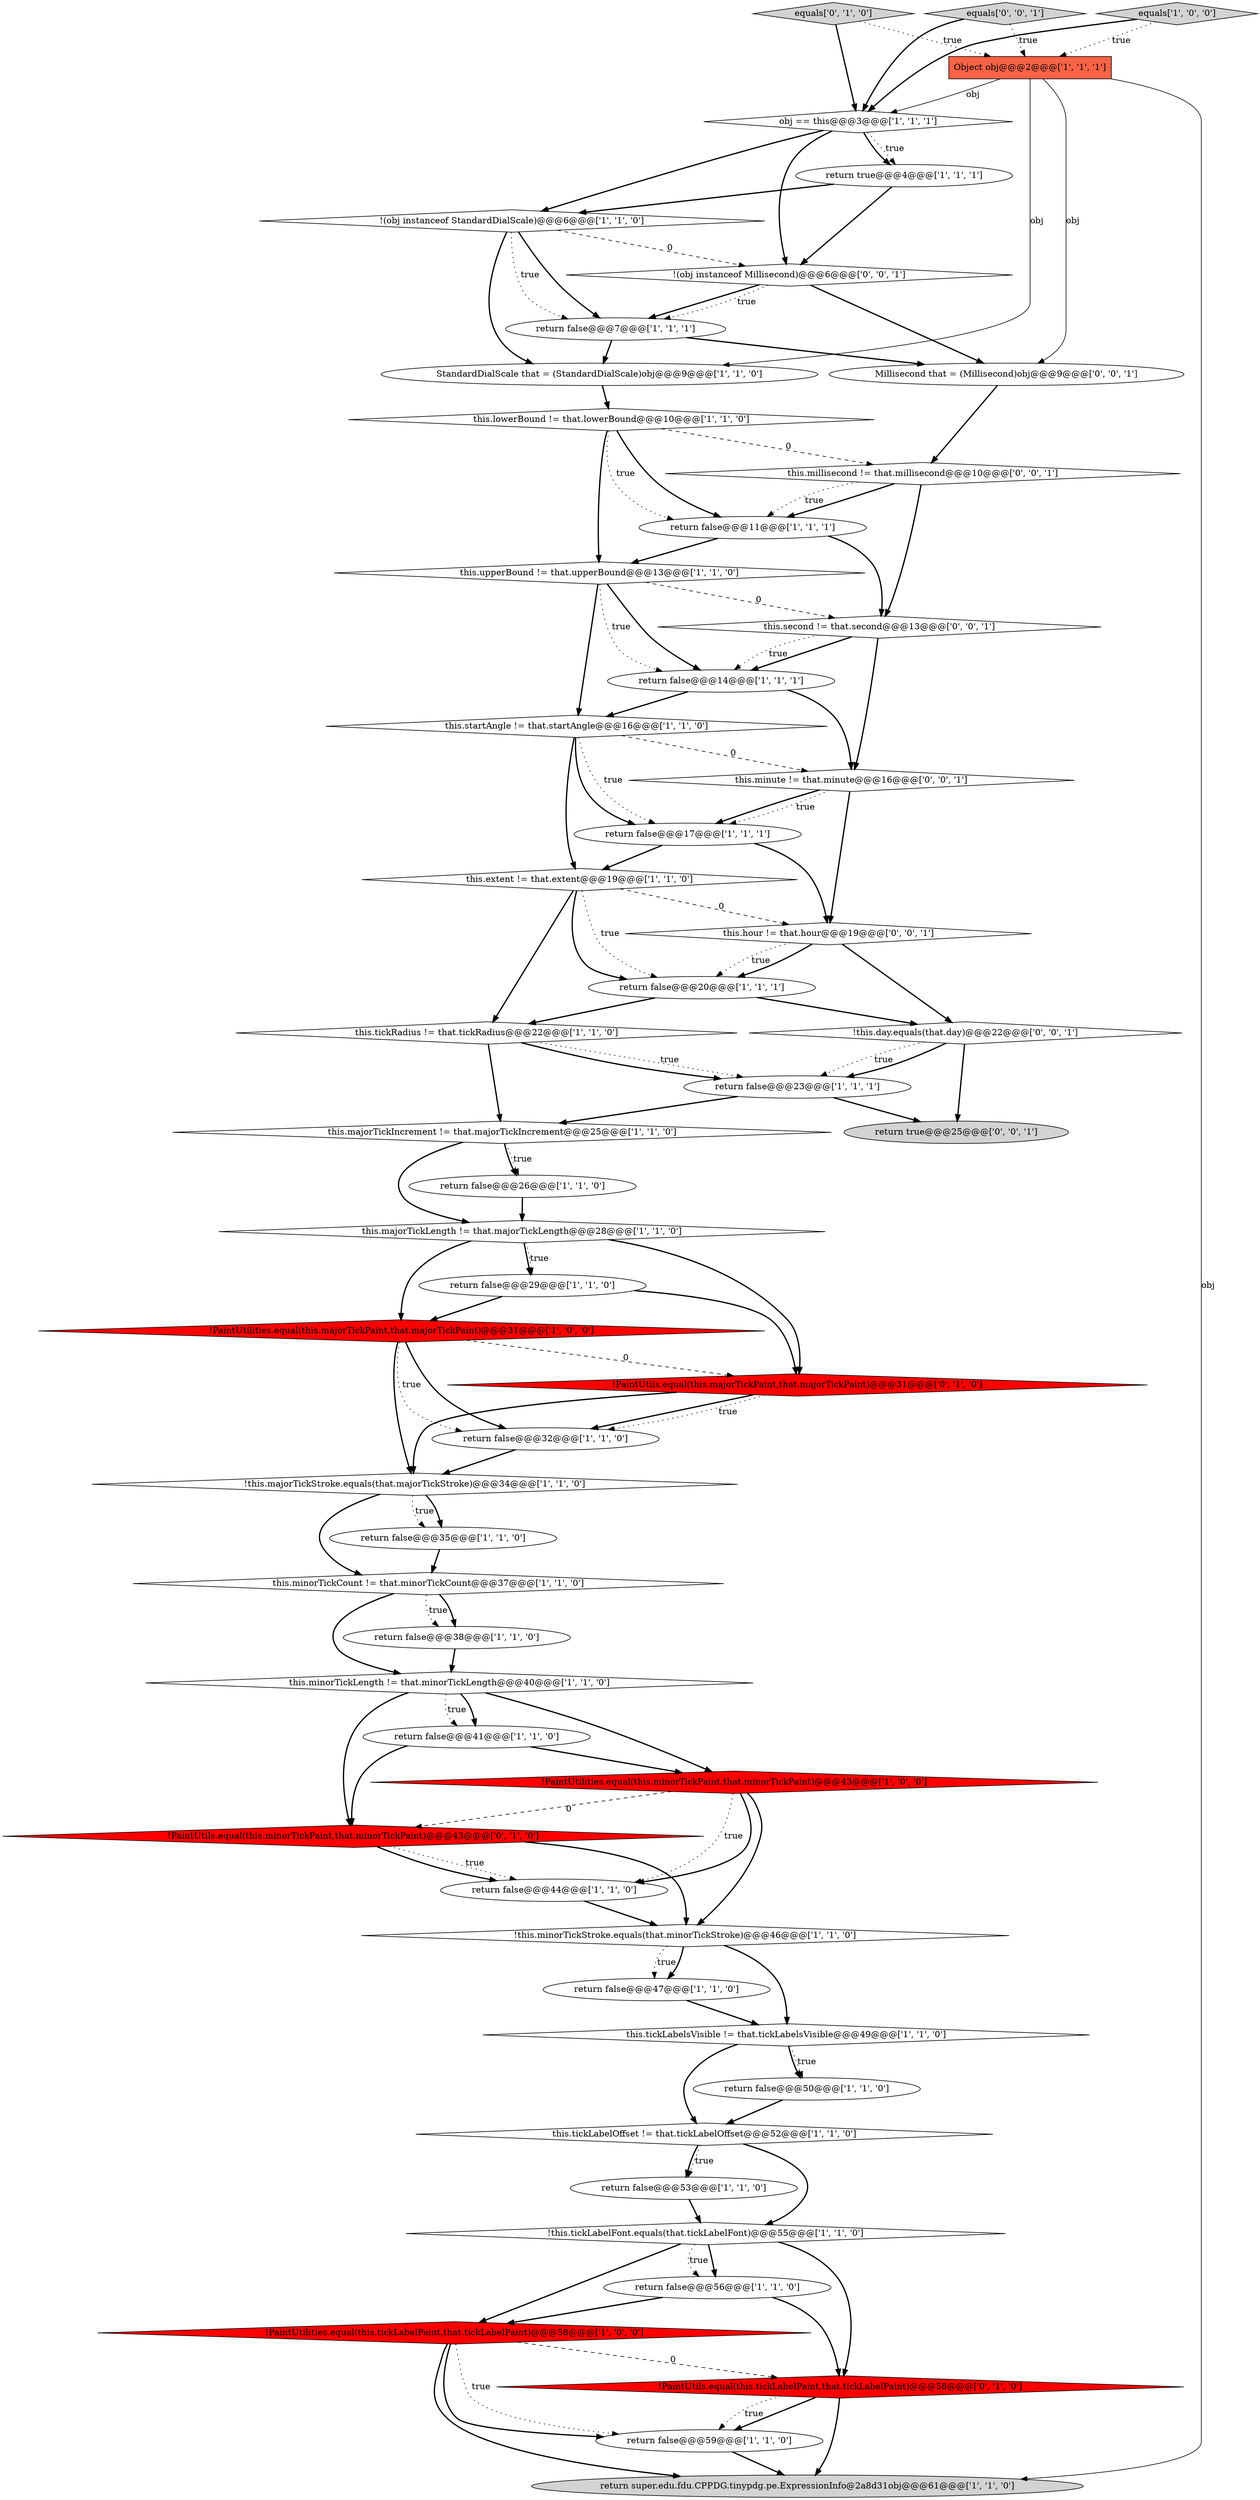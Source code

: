 digraph {
1 [style = filled, label = "!this.majorTickStroke.equals(that.majorTickStroke)@@@34@@@['1', '1', '0']", fillcolor = white, shape = diamond image = "AAA0AAABBB1BBB"];
42 [style = filled, label = "!PaintUtils.equal(this.tickLabelPaint,that.tickLabelPaint)@@@58@@@['0', '1', '0']", fillcolor = red, shape = diamond image = "AAA1AAABBB2BBB"];
9 [style = filled, label = "return false@@@20@@@['1', '1', '1']", fillcolor = white, shape = ellipse image = "AAA0AAABBB1BBB"];
31 [style = filled, label = "return false@@@11@@@['1', '1', '1']", fillcolor = white, shape = ellipse image = "AAA0AAABBB1BBB"];
33 [style = filled, label = "!PaintUtilities.equal(this.minorTickPaint,that.minorTickPaint)@@@43@@@['1', '0', '0']", fillcolor = red, shape = diamond image = "AAA1AAABBB1BBB"];
48 [style = filled, label = "this.second != that.second@@@13@@@['0', '0', '1']", fillcolor = white, shape = diamond image = "AAA0AAABBB3BBB"];
29 [style = filled, label = "return false@@@53@@@['1', '1', '0']", fillcolor = white, shape = ellipse image = "AAA0AAABBB1BBB"];
47 [style = filled, label = "Millisecond that = (Millisecond)obj@@@9@@@['0', '0', '1']", fillcolor = white, shape = ellipse image = "AAA0AAABBB3BBB"];
52 [style = filled, label = "!(obj instanceof Millisecond)@@@6@@@['0', '0', '1']", fillcolor = white, shape = diamond image = "AAA0AAABBB3BBB"];
7 [style = filled, label = "StandardDialScale that = (StandardDialScale)obj@@@9@@@['1', '1', '0']", fillcolor = white, shape = ellipse image = "AAA0AAABBB1BBB"];
36 [style = filled, label = "Object obj@@@2@@@['1', '1', '1']", fillcolor = tomato, shape = box image = "AAA0AAABBB1BBB"];
53 [style = filled, label = "!this.day.equals(that.day)@@@22@@@['0', '0', '1']", fillcolor = white, shape = diamond image = "AAA0AAABBB3BBB"];
4 [style = filled, label = "return false@@@29@@@['1', '1', '0']", fillcolor = white, shape = ellipse image = "AAA0AAABBB1BBB"];
54 [style = filled, label = "this.hour != that.hour@@@19@@@['0', '0', '1']", fillcolor = white, shape = diamond image = "AAA0AAABBB3BBB"];
35 [style = filled, label = "return super.edu.fdu.CPPDG.tinypdg.pe.ExpressionInfo@2a8d31obj@@@61@@@['1', '1', '0']", fillcolor = lightgray, shape = ellipse image = "AAA0AAABBB1BBB"];
28 [style = filled, label = "return false@@@41@@@['1', '1', '0']", fillcolor = white, shape = ellipse image = "AAA0AAABBB1BBB"];
5 [style = filled, label = "!this.tickLabelFont.equals(that.tickLabelFont)@@@55@@@['1', '1', '0']", fillcolor = white, shape = diamond image = "AAA0AAABBB1BBB"];
34 [style = filled, label = "!PaintUtilities.equal(this.tickLabelPaint,that.tickLabelPaint)@@@58@@@['1', '0', '0']", fillcolor = red, shape = diamond image = "AAA1AAABBB1BBB"];
45 [style = filled, label = "equals['0', '1', '0']", fillcolor = lightgray, shape = diamond image = "AAA0AAABBB2BBB"];
26 [style = filled, label = "return false@@@44@@@['1', '1', '0']", fillcolor = white, shape = ellipse image = "AAA0AAABBB1BBB"];
51 [style = filled, label = "equals['0', '0', '1']", fillcolor = lightgray, shape = diamond image = "AAA0AAABBB3BBB"];
2 [style = filled, label = "this.minorTickLength != that.minorTickLength@@@40@@@['1', '1', '0']", fillcolor = white, shape = diamond image = "AAA0AAABBB1BBB"];
3 [style = filled, label = "this.majorTickIncrement != that.majorTickIncrement@@@25@@@['1', '1', '0']", fillcolor = white, shape = diamond image = "AAA0AAABBB1BBB"];
12 [style = filled, label = "return false@@@47@@@['1', '1', '0']", fillcolor = white, shape = ellipse image = "AAA0AAABBB1BBB"];
16 [style = filled, label = "this.tickLabelOffset != that.tickLabelOffset@@@52@@@['1', '1', '0']", fillcolor = white, shape = diamond image = "AAA0AAABBB1BBB"];
39 [style = filled, label = "return false@@@17@@@['1', '1', '1']", fillcolor = white, shape = ellipse image = "AAA0AAABBB1BBB"];
43 [style = filled, label = "!PaintUtils.equal(this.majorTickPaint,that.majorTickPaint)@@@31@@@['0', '1', '0']", fillcolor = red, shape = diamond image = "AAA1AAABBB2BBB"];
17 [style = filled, label = "return false@@@14@@@['1', '1', '1']", fillcolor = white, shape = ellipse image = "AAA0AAABBB1BBB"];
30 [style = filled, label = "return false@@@50@@@['1', '1', '0']", fillcolor = white, shape = ellipse image = "AAA0AAABBB1BBB"];
32 [style = filled, label = "return true@@@4@@@['1', '1', '1']", fillcolor = white, shape = ellipse image = "AAA0AAABBB1BBB"];
18 [style = filled, label = "this.tickLabelsVisible != that.tickLabelsVisible@@@49@@@['1', '1', '0']", fillcolor = white, shape = diamond image = "AAA0AAABBB1BBB"];
20 [style = filled, label = "return false@@@56@@@['1', '1', '0']", fillcolor = white, shape = ellipse image = "AAA0AAABBB1BBB"];
15 [style = filled, label = "return false@@@59@@@['1', '1', '0']", fillcolor = white, shape = ellipse image = "AAA0AAABBB1BBB"];
37 [style = filled, label = "return false@@@32@@@['1', '1', '0']", fillcolor = white, shape = ellipse image = "AAA0AAABBB1BBB"];
49 [style = filled, label = "this.millisecond != that.millisecond@@@10@@@['0', '0', '1']", fillcolor = white, shape = diamond image = "AAA0AAABBB3BBB"];
10 [style = filled, label = "!PaintUtilities.equal(this.majorTickPaint,that.majorTickPaint)@@@31@@@['1', '0', '0']", fillcolor = red, shape = diamond image = "AAA1AAABBB1BBB"];
8 [style = filled, label = "obj == this@@@3@@@['1', '1', '1']", fillcolor = white, shape = diamond image = "AAA0AAABBB1BBB"];
44 [style = filled, label = "!PaintUtils.equal(this.minorTickPaint,that.minorTickPaint)@@@43@@@['0', '1', '0']", fillcolor = red, shape = diamond image = "AAA1AAABBB2BBB"];
6 [style = filled, label = "!this.minorTickStroke.equals(that.minorTickStroke)@@@46@@@['1', '1', '0']", fillcolor = white, shape = diamond image = "AAA0AAABBB1BBB"];
40 [style = filled, label = "equals['1', '0', '0']", fillcolor = lightgray, shape = diamond image = "AAA0AAABBB1BBB"];
50 [style = filled, label = "this.minute != that.minute@@@16@@@['0', '0', '1']", fillcolor = white, shape = diamond image = "AAA0AAABBB3BBB"];
11 [style = filled, label = "this.minorTickCount != that.minorTickCount@@@37@@@['1', '1', '0']", fillcolor = white, shape = diamond image = "AAA0AAABBB1BBB"];
19 [style = filled, label = "this.upperBound != that.upperBound@@@13@@@['1', '1', '0']", fillcolor = white, shape = diamond image = "AAA0AAABBB1BBB"];
0 [style = filled, label = "this.majorTickLength != that.majorTickLength@@@28@@@['1', '1', '0']", fillcolor = white, shape = diamond image = "AAA0AAABBB1BBB"];
27 [style = filled, label = "this.lowerBound != that.lowerBound@@@10@@@['1', '1', '0']", fillcolor = white, shape = diamond image = "AAA0AAABBB1BBB"];
25 [style = filled, label = "return false@@@23@@@['1', '1', '1']", fillcolor = white, shape = ellipse image = "AAA0AAABBB1BBB"];
38 [style = filled, label = "!(obj instanceof StandardDialScale)@@@6@@@['1', '1', '0']", fillcolor = white, shape = diamond image = "AAA0AAABBB1BBB"];
46 [style = filled, label = "return true@@@25@@@['0', '0', '1']", fillcolor = lightgray, shape = ellipse image = "AAA0AAABBB3BBB"];
14 [style = filled, label = "return false@@@35@@@['1', '1', '0']", fillcolor = white, shape = ellipse image = "AAA0AAABBB1BBB"];
21 [style = filled, label = "return false@@@7@@@['1', '1', '1']", fillcolor = white, shape = ellipse image = "AAA0AAABBB1BBB"];
13 [style = filled, label = "this.startAngle != that.startAngle@@@16@@@['1', '1', '0']", fillcolor = white, shape = diamond image = "AAA0AAABBB1BBB"];
22 [style = filled, label = "return false@@@26@@@['1', '1', '0']", fillcolor = white, shape = ellipse image = "AAA0AAABBB1BBB"];
23 [style = filled, label = "return false@@@38@@@['1', '1', '0']", fillcolor = white, shape = ellipse image = "AAA0AAABBB1BBB"];
41 [style = filled, label = "this.tickRadius != that.tickRadius@@@22@@@['1', '1', '0']", fillcolor = white, shape = diamond image = "AAA0AAABBB1BBB"];
24 [style = filled, label = "this.extent != that.extent@@@19@@@['1', '1', '0']", fillcolor = white, shape = diamond image = "AAA0AAABBB1BBB"];
9->53 [style = bold, label=""];
29->5 [style = bold, label=""];
13->50 [style = dashed, label="0"];
5->20 [style = bold, label=""];
32->52 [style = bold, label=""];
51->36 [style = dotted, label="true"];
34->15 [style = bold, label=""];
18->30 [style = bold, label=""];
49->48 [style = bold, label=""];
39->24 [style = bold, label=""];
39->54 [style = bold, label=""];
40->36 [style = dotted, label="true"];
33->26 [style = dotted, label="true"];
5->34 [style = bold, label=""];
47->49 [style = bold, label=""];
38->21 [style = dotted, label="true"];
52->47 [style = bold, label=""];
36->47 [style = solid, label="obj"];
22->0 [style = bold, label=""];
38->7 [style = bold, label=""];
43->1 [style = bold, label=""];
2->44 [style = bold, label=""];
31->48 [style = bold, label=""];
12->18 [style = bold, label=""];
54->53 [style = bold, label=""];
27->19 [style = bold, label=""];
52->21 [style = bold, label=""];
50->54 [style = bold, label=""];
14->11 [style = bold, label=""];
2->28 [style = bold, label=""];
42->15 [style = bold, label=""];
13->39 [style = dotted, label="true"];
54->9 [style = dotted, label="true"];
33->44 [style = dashed, label="0"];
52->21 [style = dotted, label="true"];
19->17 [style = dotted, label="true"];
20->34 [style = bold, label=""];
37->1 [style = bold, label=""];
16->29 [style = bold, label=""];
25->3 [style = bold, label=""];
48->50 [style = bold, label=""];
27->31 [style = bold, label=""];
44->26 [style = dotted, label="true"];
26->6 [style = bold, label=""];
48->17 [style = bold, label=""];
2->28 [style = dotted, label="true"];
8->38 [style = bold, label=""];
50->39 [style = bold, label=""];
15->35 [style = bold, label=""];
3->0 [style = bold, label=""];
1->11 [style = bold, label=""];
19->13 [style = bold, label=""];
49->31 [style = bold, label=""];
19->48 [style = dashed, label="0"];
2->33 [style = bold, label=""];
21->7 [style = bold, label=""];
10->43 [style = dashed, label="0"];
6->12 [style = dotted, label="true"];
34->35 [style = bold, label=""];
10->1 [style = bold, label=""];
4->10 [style = bold, label=""];
21->47 [style = bold, label=""];
13->24 [style = bold, label=""];
6->18 [style = bold, label=""];
38->52 [style = dashed, label="0"];
41->25 [style = dotted, label="true"];
53->25 [style = dotted, label="true"];
0->4 [style = dotted, label="true"];
0->43 [style = bold, label=""];
13->39 [style = bold, label=""];
19->17 [style = bold, label=""];
8->52 [style = bold, label=""];
24->41 [style = bold, label=""];
33->26 [style = bold, label=""];
36->35 [style = solid, label="obj"];
53->46 [style = bold, label=""];
50->39 [style = dotted, label="true"];
17->50 [style = bold, label=""];
27->31 [style = dotted, label="true"];
45->8 [style = bold, label=""];
34->15 [style = dotted, label="true"];
42->15 [style = dotted, label="true"];
16->5 [style = bold, label=""];
20->42 [style = bold, label=""];
17->13 [style = bold, label=""];
23->2 [style = bold, label=""];
51->8 [style = bold, label=""];
16->29 [style = dotted, label="true"];
10->37 [style = dotted, label="true"];
31->19 [style = bold, label=""];
24->9 [style = bold, label=""];
34->42 [style = dashed, label="0"];
10->37 [style = bold, label=""];
18->16 [style = bold, label=""];
6->12 [style = bold, label=""];
53->25 [style = bold, label=""];
4->43 [style = bold, label=""];
44->6 [style = bold, label=""];
27->49 [style = dashed, label="0"];
8->32 [style = bold, label=""];
33->6 [style = bold, label=""];
41->3 [style = bold, label=""];
11->23 [style = dotted, label="true"];
36->7 [style = solid, label="obj"];
24->9 [style = dotted, label="true"];
49->31 [style = dotted, label="true"];
43->37 [style = bold, label=""];
1->14 [style = dotted, label="true"];
25->46 [style = bold, label=""];
8->32 [style = dotted, label="true"];
3->22 [style = bold, label=""];
11->2 [style = bold, label=""];
42->35 [style = bold, label=""];
9->41 [style = bold, label=""];
32->38 [style = bold, label=""];
0->10 [style = bold, label=""];
43->37 [style = dotted, label="true"];
24->54 [style = dashed, label="0"];
28->33 [style = bold, label=""];
44->26 [style = bold, label=""];
0->4 [style = bold, label=""];
36->8 [style = solid, label="obj"];
54->9 [style = bold, label=""];
3->22 [style = dotted, label="true"];
28->44 [style = bold, label=""];
7->27 [style = bold, label=""];
45->36 [style = dotted, label="true"];
38->21 [style = bold, label=""];
5->20 [style = dotted, label="true"];
1->14 [style = bold, label=""];
41->25 [style = bold, label=""];
5->42 [style = bold, label=""];
30->16 [style = bold, label=""];
11->23 [style = bold, label=""];
48->17 [style = dotted, label="true"];
40->8 [style = bold, label=""];
18->30 [style = dotted, label="true"];
}
